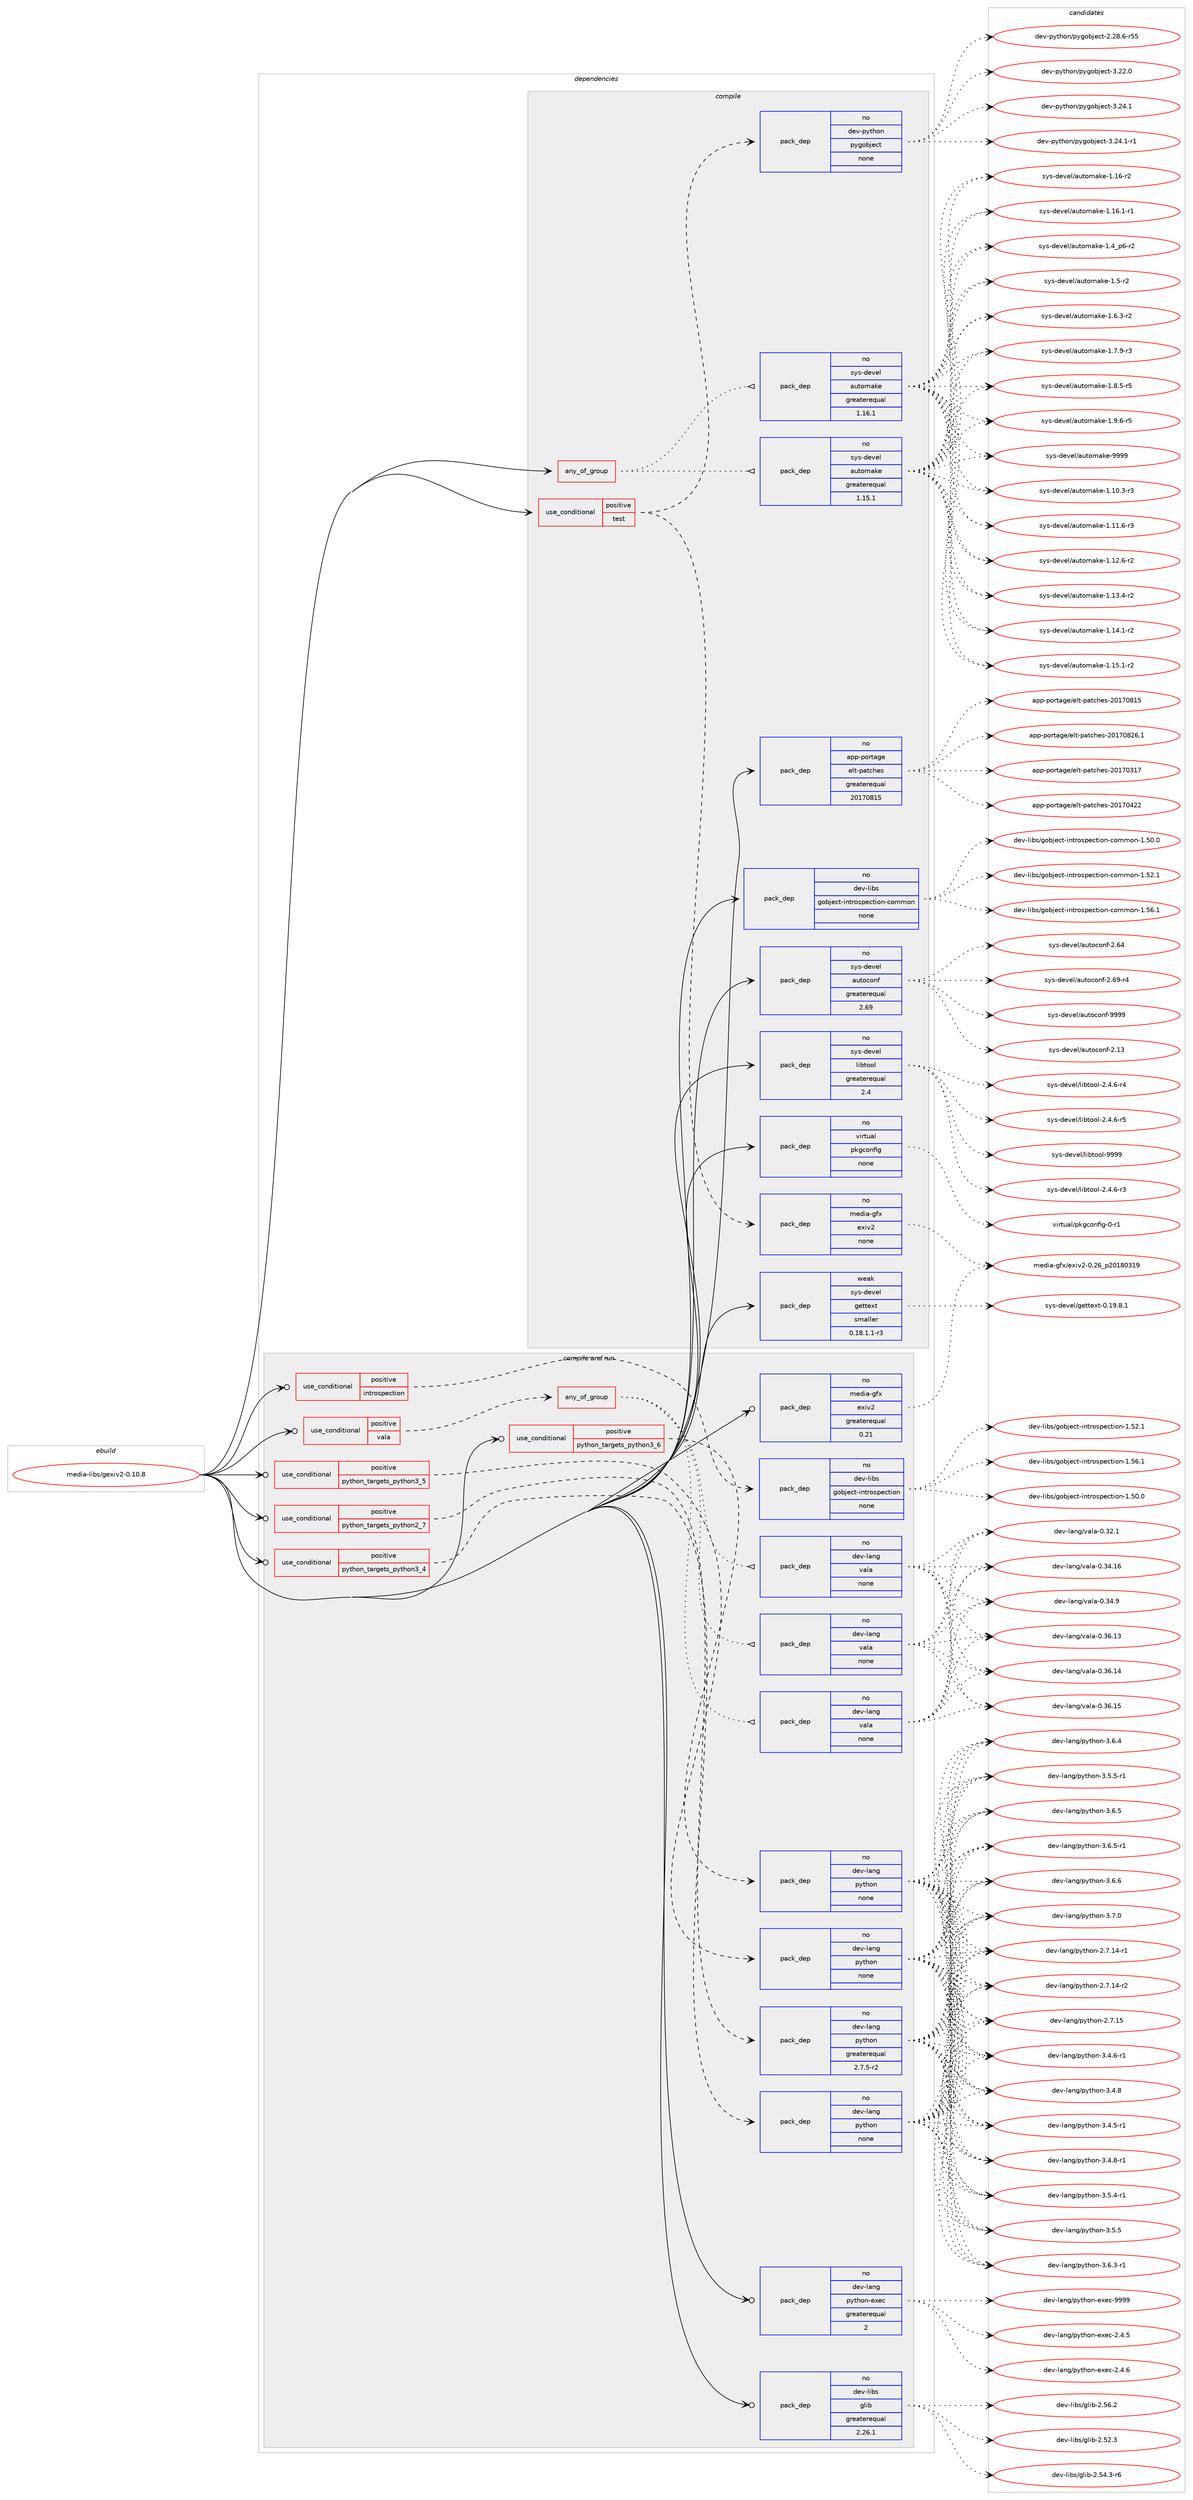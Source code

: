 digraph prolog {

# *************
# Graph options
# *************

newrank=true;
concentrate=true;
compound=true;
graph [rankdir=LR,fontname=Helvetica,fontsize=10,ranksep=1.5];#, ranksep=2.5, nodesep=0.2];
edge  [arrowhead=vee];
node  [fontname=Helvetica,fontsize=10];

# **********
# The ebuild
# **********

subgraph cluster_leftcol {
color=gray;
rank=same;
label=<<i>ebuild</i>>;
id [label="media-libs/gexiv2-0.10.8", color=red, width=4, href="../media-libs/gexiv2-0.10.8.svg"];
}

# ****************
# The dependencies
# ****************

subgraph cluster_midcol {
color=gray;
label=<<i>dependencies</i>>;
subgraph cluster_compile {
fillcolor="#eeeeee";
style=filled;
label=<<i>compile</i>>;
subgraph any110 {
dependency6728 [label=<<TABLE BORDER="0" CELLBORDER="1" CELLSPACING="0" CELLPADDING="4"><TR><TD CELLPADDING="10">any_of_group</TD></TR></TABLE>>, shape=none, color=red];subgraph pack4333 {
dependency6729 [label=<<TABLE BORDER="0" CELLBORDER="1" CELLSPACING="0" CELLPADDING="4" WIDTH="220"><TR><TD ROWSPAN="6" CELLPADDING="30">pack_dep</TD></TR><TR><TD WIDTH="110">no</TD></TR><TR><TD>sys-devel</TD></TR><TR><TD>automake</TD></TR><TR><TD>greaterequal</TD></TR><TR><TD>1.16.1</TD></TR></TABLE>>, shape=none, color=blue];
}
dependency6728:e -> dependency6729:w [weight=20,style="dotted",arrowhead="oinv"];
subgraph pack4334 {
dependency6730 [label=<<TABLE BORDER="0" CELLBORDER="1" CELLSPACING="0" CELLPADDING="4" WIDTH="220"><TR><TD ROWSPAN="6" CELLPADDING="30">pack_dep</TD></TR><TR><TD WIDTH="110">no</TD></TR><TR><TD>sys-devel</TD></TR><TR><TD>automake</TD></TR><TR><TD>greaterequal</TD></TR><TR><TD>1.15.1</TD></TR></TABLE>>, shape=none, color=blue];
}
dependency6728:e -> dependency6730:w [weight=20,style="dotted",arrowhead="oinv"];
}
id:e -> dependency6728:w [weight=20,style="solid",arrowhead="vee"];
subgraph cond2275 {
dependency6731 [label=<<TABLE BORDER="0" CELLBORDER="1" CELLSPACING="0" CELLPADDING="4"><TR><TD ROWSPAN="3" CELLPADDING="10">use_conditional</TD></TR><TR><TD>positive</TD></TR><TR><TD>test</TD></TR></TABLE>>, shape=none, color=red];
subgraph pack4335 {
dependency6732 [label=<<TABLE BORDER="0" CELLBORDER="1" CELLSPACING="0" CELLPADDING="4" WIDTH="220"><TR><TD ROWSPAN="6" CELLPADDING="30">pack_dep</TD></TR><TR><TD WIDTH="110">no</TD></TR><TR><TD>dev-python</TD></TR><TR><TD>pygobject</TD></TR><TR><TD>none</TD></TR><TR><TD></TD></TR></TABLE>>, shape=none, color=blue];
}
dependency6731:e -> dependency6732:w [weight=20,style="dashed",arrowhead="vee"];
subgraph pack4336 {
dependency6733 [label=<<TABLE BORDER="0" CELLBORDER="1" CELLSPACING="0" CELLPADDING="4" WIDTH="220"><TR><TD ROWSPAN="6" CELLPADDING="30">pack_dep</TD></TR><TR><TD WIDTH="110">no</TD></TR><TR><TD>media-gfx</TD></TR><TR><TD>exiv2</TD></TR><TR><TD>none</TD></TR><TR><TD></TD></TR></TABLE>>, shape=none, color=blue];
}
dependency6731:e -> dependency6733:w [weight=20,style="dashed",arrowhead="vee"];
}
id:e -> dependency6731:w [weight=20,style="solid",arrowhead="vee"];
subgraph pack4337 {
dependency6734 [label=<<TABLE BORDER="0" CELLBORDER="1" CELLSPACING="0" CELLPADDING="4" WIDTH="220"><TR><TD ROWSPAN="6" CELLPADDING="30">pack_dep</TD></TR><TR><TD WIDTH="110">no</TD></TR><TR><TD>app-portage</TD></TR><TR><TD>elt-patches</TD></TR><TR><TD>greaterequal</TD></TR><TR><TD>20170815</TD></TR></TABLE>>, shape=none, color=blue];
}
id:e -> dependency6734:w [weight=20,style="solid",arrowhead="vee"];
subgraph pack4338 {
dependency6735 [label=<<TABLE BORDER="0" CELLBORDER="1" CELLSPACING="0" CELLPADDING="4" WIDTH="220"><TR><TD ROWSPAN="6" CELLPADDING="30">pack_dep</TD></TR><TR><TD WIDTH="110">no</TD></TR><TR><TD>dev-libs</TD></TR><TR><TD>gobject-introspection-common</TD></TR><TR><TD>none</TD></TR><TR><TD></TD></TR></TABLE>>, shape=none, color=blue];
}
id:e -> dependency6735:w [weight=20,style="solid",arrowhead="vee"];
subgraph pack4339 {
dependency6736 [label=<<TABLE BORDER="0" CELLBORDER="1" CELLSPACING="0" CELLPADDING="4" WIDTH="220"><TR><TD ROWSPAN="6" CELLPADDING="30">pack_dep</TD></TR><TR><TD WIDTH="110">no</TD></TR><TR><TD>sys-devel</TD></TR><TR><TD>autoconf</TD></TR><TR><TD>greaterequal</TD></TR><TR><TD>2.69</TD></TR></TABLE>>, shape=none, color=blue];
}
id:e -> dependency6736:w [weight=20,style="solid",arrowhead="vee"];
subgraph pack4340 {
dependency6737 [label=<<TABLE BORDER="0" CELLBORDER="1" CELLSPACING="0" CELLPADDING="4" WIDTH="220"><TR><TD ROWSPAN="6" CELLPADDING="30">pack_dep</TD></TR><TR><TD WIDTH="110">no</TD></TR><TR><TD>sys-devel</TD></TR><TR><TD>libtool</TD></TR><TR><TD>greaterequal</TD></TR><TR><TD>2.4</TD></TR></TABLE>>, shape=none, color=blue];
}
id:e -> dependency6737:w [weight=20,style="solid",arrowhead="vee"];
subgraph pack4341 {
dependency6738 [label=<<TABLE BORDER="0" CELLBORDER="1" CELLSPACING="0" CELLPADDING="4" WIDTH="220"><TR><TD ROWSPAN="6" CELLPADDING="30">pack_dep</TD></TR><TR><TD WIDTH="110">no</TD></TR><TR><TD>virtual</TD></TR><TR><TD>pkgconfig</TD></TR><TR><TD>none</TD></TR><TR><TD></TD></TR></TABLE>>, shape=none, color=blue];
}
id:e -> dependency6738:w [weight=20,style="solid",arrowhead="vee"];
subgraph pack4342 {
dependency6739 [label=<<TABLE BORDER="0" CELLBORDER="1" CELLSPACING="0" CELLPADDING="4" WIDTH="220"><TR><TD ROWSPAN="6" CELLPADDING="30">pack_dep</TD></TR><TR><TD WIDTH="110">weak</TD></TR><TR><TD>sys-devel</TD></TR><TR><TD>gettext</TD></TR><TR><TD>smaller</TD></TR><TR><TD>0.18.1.1-r3</TD></TR></TABLE>>, shape=none, color=blue];
}
id:e -> dependency6739:w [weight=20,style="solid",arrowhead="vee"];
}
subgraph cluster_compileandrun {
fillcolor="#eeeeee";
style=filled;
label=<<i>compile and run</i>>;
subgraph cond2276 {
dependency6740 [label=<<TABLE BORDER="0" CELLBORDER="1" CELLSPACING="0" CELLPADDING="4"><TR><TD ROWSPAN="3" CELLPADDING="10">use_conditional</TD></TR><TR><TD>positive</TD></TR><TR><TD>introspection</TD></TR></TABLE>>, shape=none, color=red];
subgraph pack4343 {
dependency6741 [label=<<TABLE BORDER="0" CELLBORDER="1" CELLSPACING="0" CELLPADDING="4" WIDTH="220"><TR><TD ROWSPAN="6" CELLPADDING="30">pack_dep</TD></TR><TR><TD WIDTH="110">no</TD></TR><TR><TD>dev-libs</TD></TR><TR><TD>gobject-introspection</TD></TR><TR><TD>none</TD></TR><TR><TD></TD></TR></TABLE>>, shape=none, color=blue];
}
dependency6740:e -> dependency6741:w [weight=20,style="dashed",arrowhead="vee"];
}
id:e -> dependency6740:w [weight=20,style="solid",arrowhead="odotvee"];
subgraph cond2277 {
dependency6742 [label=<<TABLE BORDER="0" CELLBORDER="1" CELLSPACING="0" CELLPADDING="4"><TR><TD ROWSPAN="3" CELLPADDING="10">use_conditional</TD></TR><TR><TD>positive</TD></TR><TR><TD>python_targets_python2_7</TD></TR></TABLE>>, shape=none, color=red];
subgraph pack4344 {
dependency6743 [label=<<TABLE BORDER="0" CELLBORDER="1" CELLSPACING="0" CELLPADDING="4" WIDTH="220"><TR><TD ROWSPAN="6" CELLPADDING="30">pack_dep</TD></TR><TR><TD WIDTH="110">no</TD></TR><TR><TD>dev-lang</TD></TR><TR><TD>python</TD></TR><TR><TD>greaterequal</TD></TR><TR><TD>2.7.5-r2</TD></TR></TABLE>>, shape=none, color=blue];
}
dependency6742:e -> dependency6743:w [weight=20,style="dashed",arrowhead="vee"];
}
id:e -> dependency6742:w [weight=20,style="solid",arrowhead="odotvee"];
subgraph cond2278 {
dependency6744 [label=<<TABLE BORDER="0" CELLBORDER="1" CELLSPACING="0" CELLPADDING="4"><TR><TD ROWSPAN="3" CELLPADDING="10">use_conditional</TD></TR><TR><TD>positive</TD></TR><TR><TD>python_targets_python3_4</TD></TR></TABLE>>, shape=none, color=red];
subgraph pack4345 {
dependency6745 [label=<<TABLE BORDER="0" CELLBORDER="1" CELLSPACING="0" CELLPADDING="4" WIDTH="220"><TR><TD ROWSPAN="6" CELLPADDING="30">pack_dep</TD></TR><TR><TD WIDTH="110">no</TD></TR><TR><TD>dev-lang</TD></TR><TR><TD>python</TD></TR><TR><TD>none</TD></TR><TR><TD></TD></TR></TABLE>>, shape=none, color=blue];
}
dependency6744:e -> dependency6745:w [weight=20,style="dashed",arrowhead="vee"];
}
id:e -> dependency6744:w [weight=20,style="solid",arrowhead="odotvee"];
subgraph cond2279 {
dependency6746 [label=<<TABLE BORDER="0" CELLBORDER="1" CELLSPACING="0" CELLPADDING="4"><TR><TD ROWSPAN="3" CELLPADDING="10">use_conditional</TD></TR><TR><TD>positive</TD></TR><TR><TD>python_targets_python3_5</TD></TR></TABLE>>, shape=none, color=red];
subgraph pack4346 {
dependency6747 [label=<<TABLE BORDER="0" CELLBORDER="1" CELLSPACING="0" CELLPADDING="4" WIDTH="220"><TR><TD ROWSPAN="6" CELLPADDING="30">pack_dep</TD></TR><TR><TD WIDTH="110">no</TD></TR><TR><TD>dev-lang</TD></TR><TR><TD>python</TD></TR><TR><TD>none</TD></TR><TR><TD></TD></TR></TABLE>>, shape=none, color=blue];
}
dependency6746:e -> dependency6747:w [weight=20,style="dashed",arrowhead="vee"];
}
id:e -> dependency6746:w [weight=20,style="solid",arrowhead="odotvee"];
subgraph cond2280 {
dependency6748 [label=<<TABLE BORDER="0" CELLBORDER="1" CELLSPACING="0" CELLPADDING="4"><TR><TD ROWSPAN="3" CELLPADDING="10">use_conditional</TD></TR><TR><TD>positive</TD></TR><TR><TD>python_targets_python3_6</TD></TR></TABLE>>, shape=none, color=red];
subgraph pack4347 {
dependency6749 [label=<<TABLE BORDER="0" CELLBORDER="1" CELLSPACING="0" CELLPADDING="4" WIDTH="220"><TR><TD ROWSPAN="6" CELLPADDING="30">pack_dep</TD></TR><TR><TD WIDTH="110">no</TD></TR><TR><TD>dev-lang</TD></TR><TR><TD>python</TD></TR><TR><TD>none</TD></TR><TR><TD></TD></TR></TABLE>>, shape=none, color=blue];
}
dependency6748:e -> dependency6749:w [weight=20,style="dashed",arrowhead="vee"];
}
id:e -> dependency6748:w [weight=20,style="solid",arrowhead="odotvee"];
subgraph cond2281 {
dependency6750 [label=<<TABLE BORDER="0" CELLBORDER="1" CELLSPACING="0" CELLPADDING="4"><TR><TD ROWSPAN="3" CELLPADDING="10">use_conditional</TD></TR><TR><TD>positive</TD></TR><TR><TD>vala</TD></TR></TABLE>>, shape=none, color=red];
subgraph any111 {
dependency6751 [label=<<TABLE BORDER="0" CELLBORDER="1" CELLSPACING="0" CELLPADDING="4"><TR><TD CELLPADDING="10">any_of_group</TD></TR></TABLE>>, shape=none, color=red];subgraph pack4348 {
dependency6752 [label=<<TABLE BORDER="0" CELLBORDER="1" CELLSPACING="0" CELLPADDING="4" WIDTH="220"><TR><TD ROWSPAN="6" CELLPADDING="30">pack_dep</TD></TR><TR><TD WIDTH="110">no</TD></TR><TR><TD>dev-lang</TD></TR><TR><TD>vala</TD></TR><TR><TD>none</TD></TR><TR><TD></TD></TR></TABLE>>, shape=none, color=blue];
}
dependency6751:e -> dependency6752:w [weight=20,style="dotted",arrowhead="oinv"];
subgraph pack4349 {
dependency6753 [label=<<TABLE BORDER="0" CELLBORDER="1" CELLSPACING="0" CELLPADDING="4" WIDTH="220"><TR><TD ROWSPAN="6" CELLPADDING="30">pack_dep</TD></TR><TR><TD WIDTH="110">no</TD></TR><TR><TD>dev-lang</TD></TR><TR><TD>vala</TD></TR><TR><TD>none</TD></TR><TR><TD></TD></TR></TABLE>>, shape=none, color=blue];
}
dependency6751:e -> dependency6753:w [weight=20,style="dotted",arrowhead="oinv"];
subgraph pack4350 {
dependency6754 [label=<<TABLE BORDER="0" CELLBORDER="1" CELLSPACING="0" CELLPADDING="4" WIDTH="220"><TR><TD ROWSPAN="6" CELLPADDING="30">pack_dep</TD></TR><TR><TD WIDTH="110">no</TD></TR><TR><TD>dev-lang</TD></TR><TR><TD>vala</TD></TR><TR><TD>none</TD></TR><TR><TD></TD></TR></TABLE>>, shape=none, color=blue];
}
dependency6751:e -> dependency6754:w [weight=20,style="dotted",arrowhead="oinv"];
}
dependency6750:e -> dependency6751:w [weight=20,style="dashed",arrowhead="vee"];
}
id:e -> dependency6750:w [weight=20,style="solid",arrowhead="odotvee"];
subgraph pack4351 {
dependency6755 [label=<<TABLE BORDER="0" CELLBORDER="1" CELLSPACING="0" CELLPADDING="4" WIDTH="220"><TR><TD ROWSPAN="6" CELLPADDING="30">pack_dep</TD></TR><TR><TD WIDTH="110">no</TD></TR><TR><TD>dev-lang</TD></TR><TR><TD>python-exec</TD></TR><TR><TD>greaterequal</TD></TR><TR><TD>2</TD></TR></TABLE>>, shape=none, color=blue];
}
id:e -> dependency6755:w [weight=20,style="solid",arrowhead="odotvee"];
subgraph pack4352 {
dependency6756 [label=<<TABLE BORDER="0" CELLBORDER="1" CELLSPACING="0" CELLPADDING="4" WIDTH="220"><TR><TD ROWSPAN="6" CELLPADDING="30">pack_dep</TD></TR><TR><TD WIDTH="110">no</TD></TR><TR><TD>dev-libs</TD></TR><TR><TD>glib</TD></TR><TR><TD>greaterequal</TD></TR><TR><TD>2.26.1</TD></TR></TABLE>>, shape=none, color=blue];
}
id:e -> dependency6756:w [weight=20,style="solid",arrowhead="odotvee"];
subgraph pack4353 {
dependency6757 [label=<<TABLE BORDER="0" CELLBORDER="1" CELLSPACING="0" CELLPADDING="4" WIDTH="220"><TR><TD ROWSPAN="6" CELLPADDING="30">pack_dep</TD></TR><TR><TD WIDTH="110">no</TD></TR><TR><TD>media-gfx</TD></TR><TR><TD>exiv2</TD></TR><TR><TD>greaterequal</TD></TR><TR><TD>0.21</TD></TR></TABLE>>, shape=none, color=blue];
}
id:e -> dependency6757:w [weight=20,style="solid",arrowhead="odotvee"];
}
subgraph cluster_run {
fillcolor="#eeeeee";
style=filled;
label=<<i>run</i>>;
}
}

# **************
# The candidates
# **************

subgraph cluster_choices {
rank=same;
color=gray;
label=<<i>candidates</i>>;

subgraph choice4333 {
color=black;
nodesep=1;
choice11512111545100101118101108479711711611110997107101454946494846514511451 [label="sys-devel/automake-1.10.3-r3", color=red, width=4,href="../sys-devel/automake-1.10.3-r3.svg"];
choice11512111545100101118101108479711711611110997107101454946494946544511451 [label="sys-devel/automake-1.11.6-r3", color=red, width=4,href="../sys-devel/automake-1.11.6-r3.svg"];
choice11512111545100101118101108479711711611110997107101454946495046544511450 [label="sys-devel/automake-1.12.6-r2", color=red, width=4,href="../sys-devel/automake-1.12.6-r2.svg"];
choice11512111545100101118101108479711711611110997107101454946495146524511450 [label="sys-devel/automake-1.13.4-r2", color=red, width=4,href="../sys-devel/automake-1.13.4-r2.svg"];
choice11512111545100101118101108479711711611110997107101454946495246494511450 [label="sys-devel/automake-1.14.1-r2", color=red, width=4,href="../sys-devel/automake-1.14.1-r2.svg"];
choice11512111545100101118101108479711711611110997107101454946495346494511450 [label="sys-devel/automake-1.15.1-r2", color=red, width=4,href="../sys-devel/automake-1.15.1-r2.svg"];
choice1151211154510010111810110847971171161111099710710145494649544511450 [label="sys-devel/automake-1.16-r2", color=red, width=4,href="../sys-devel/automake-1.16-r2.svg"];
choice11512111545100101118101108479711711611110997107101454946495446494511449 [label="sys-devel/automake-1.16.1-r1", color=red, width=4,href="../sys-devel/automake-1.16.1-r1.svg"];
choice115121115451001011181011084797117116111109971071014549465295112544511450 [label="sys-devel/automake-1.4_p6-r2", color=red, width=4,href="../sys-devel/automake-1.4_p6-r2.svg"];
choice11512111545100101118101108479711711611110997107101454946534511450 [label="sys-devel/automake-1.5-r2", color=red, width=4,href="../sys-devel/automake-1.5-r2.svg"];
choice115121115451001011181011084797117116111109971071014549465446514511450 [label="sys-devel/automake-1.6.3-r2", color=red, width=4,href="../sys-devel/automake-1.6.3-r2.svg"];
choice115121115451001011181011084797117116111109971071014549465546574511451 [label="sys-devel/automake-1.7.9-r3", color=red, width=4,href="../sys-devel/automake-1.7.9-r3.svg"];
choice115121115451001011181011084797117116111109971071014549465646534511453 [label="sys-devel/automake-1.8.5-r5", color=red, width=4,href="../sys-devel/automake-1.8.5-r5.svg"];
choice115121115451001011181011084797117116111109971071014549465746544511453 [label="sys-devel/automake-1.9.6-r5", color=red, width=4,href="../sys-devel/automake-1.9.6-r5.svg"];
choice115121115451001011181011084797117116111109971071014557575757 [label="sys-devel/automake-9999", color=red, width=4,href="../sys-devel/automake-9999.svg"];
dependency6729:e -> choice11512111545100101118101108479711711611110997107101454946494846514511451:w [style=dotted,weight="100"];
dependency6729:e -> choice11512111545100101118101108479711711611110997107101454946494946544511451:w [style=dotted,weight="100"];
dependency6729:e -> choice11512111545100101118101108479711711611110997107101454946495046544511450:w [style=dotted,weight="100"];
dependency6729:e -> choice11512111545100101118101108479711711611110997107101454946495146524511450:w [style=dotted,weight="100"];
dependency6729:e -> choice11512111545100101118101108479711711611110997107101454946495246494511450:w [style=dotted,weight="100"];
dependency6729:e -> choice11512111545100101118101108479711711611110997107101454946495346494511450:w [style=dotted,weight="100"];
dependency6729:e -> choice1151211154510010111810110847971171161111099710710145494649544511450:w [style=dotted,weight="100"];
dependency6729:e -> choice11512111545100101118101108479711711611110997107101454946495446494511449:w [style=dotted,weight="100"];
dependency6729:e -> choice115121115451001011181011084797117116111109971071014549465295112544511450:w [style=dotted,weight="100"];
dependency6729:e -> choice11512111545100101118101108479711711611110997107101454946534511450:w [style=dotted,weight="100"];
dependency6729:e -> choice115121115451001011181011084797117116111109971071014549465446514511450:w [style=dotted,weight="100"];
dependency6729:e -> choice115121115451001011181011084797117116111109971071014549465546574511451:w [style=dotted,weight="100"];
dependency6729:e -> choice115121115451001011181011084797117116111109971071014549465646534511453:w [style=dotted,weight="100"];
dependency6729:e -> choice115121115451001011181011084797117116111109971071014549465746544511453:w [style=dotted,weight="100"];
dependency6729:e -> choice115121115451001011181011084797117116111109971071014557575757:w [style=dotted,weight="100"];
}
subgraph choice4334 {
color=black;
nodesep=1;
choice11512111545100101118101108479711711611110997107101454946494846514511451 [label="sys-devel/automake-1.10.3-r3", color=red, width=4,href="../sys-devel/automake-1.10.3-r3.svg"];
choice11512111545100101118101108479711711611110997107101454946494946544511451 [label="sys-devel/automake-1.11.6-r3", color=red, width=4,href="../sys-devel/automake-1.11.6-r3.svg"];
choice11512111545100101118101108479711711611110997107101454946495046544511450 [label="sys-devel/automake-1.12.6-r2", color=red, width=4,href="../sys-devel/automake-1.12.6-r2.svg"];
choice11512111545100101118101108479711711611110997107101454946495146524511450 [label="sys-devel/automake-1.13.4-r2", color=red, width=4,href="../sys-devel/automake-1.13.4-r2.svg"];
choice11512111545100101118101108479711711611110997107101454946495246494511450 [label="sys-devel/automake-1.14.1-r2", color=red, width=4,href="../sys-devel/automake-1.14.1-r2.svg"];
choice11512111545100101118101108479711711611110997107101454946495346494511450 [label="sys-devel/automake-1.15.1-r2", color=red, width=4,href="../sys-devel/automake-1.15.1-r2.svg"];
choice1151211154510010111810110847971171161111099710710145494649544511450 [label="sys-devel/automake-1.16-r2", color=red, width=4,href="../sys-devel/automake-1.16-r2.svg"];
choice11512111545100101118101108479711711611110997107101454946495446494511449 [label="sys-devel/automake-1.16.1-r1", color=red, width=4,href="../sys-devel/automake-1.16.1-r1.svg"];
choice115121115451001011181011084797117116111109971071014549465295112544511450 [label="sys-devel/automake-1.4_p6-r2", color=red, width=4,href="../sys-devel/automake-1.4_p6-r2.svg"];
choice11512111545100101118101108479711711611110997107101454946534511450 [label="sys-devel/automake-1.5-r2", color=red, width=4,href="../sys-devel/automake-1.5-r2.svg"];
choice115121115451001011181011084797117116111109971071014549465446514511450 [label="sys-devel/automake-1.6.3-r2", color=red, width=4,href="../sys-devel/automake-1.6.3-r2.svg"];
choice115121115451001011181011084797117116111109971071014549465546574511451 [label="sys-devel/automake-1.7.9-r3", color=red, width=4,href="../sys-devel/automake-1.7.9-r3.svg"];
choice115121115451001011181011084797117116111109971071014549465646534511453 [label="sys-devel/automake-1.8.5-r5", color=red, width=4,href="../sys-devel/automake-1.8.5-r5.svg"];
choice115121115451001011181011084797117116111109971071014549465746544511453 [label="sys-devel/automake-1.9.6-r5", color=red, width=4,href="../sys-devel/automake-1.9.6-r5.svg"];
choice115121115451001011181011084797117116111109971071014557575757 [label="sys-devel/automake-9999", color=red, width=4,href="../sys-devel/automake-9999.svg"];
dependency6730:e -> choice11512111545100101118101108479711711611110997107101454946494846514511451:w [style=dotted,weight="100"];
dependency6730:e -> choice11512111545100101118101108479711711611110997107101454946494946544511451:w [style=dotted,weight="100"];
dependency6730:e -> choice11512111545100101118101108479711711611110997107101454946495046544511450:w [style=dotted,weight="100"];
dependency6730:e -> choice11512111545100101118101108479711711611110997107101454946495146524511450:w [style=dotted,weight="100"];
dependency6730:e -> choice11512111545100101118101108479711711611110997107101454946495246494511450:w [style=dotted,weight="100"];
dependency6730:e -> choice11512111545100101118101108479711711611110997107101454946495346494511450:w [style=dotted,weight="100"];
dependency6730:e -> choice1151211154510010111810110847971171161111099710710145494649544511450:w [style=dotted,weight="100"];
dependency6730:e -> choice11512111545100101118101108479711711611110997107101454946495446494511449:w [style=dotted,weight="100"];
dependency6730:e -> choice115121115451001011181011084797117116111109971071014549465295112544511450:w [style=dotted,weight="100"];
dependency6730:e -> choice11512111545100101118101108479711711611110997107101454946534511450:w [style=dotted,weight="100"];
dependency6730:e -> choice115121115451001011181011084797117116111109971071014549465446514511450:w [style=dotted,weight="100"];
dependency6730:e -> choice115121115451001011181011084797117116111109971071014549465546574511451:w [style=dotted,weight="100"];
dependency6730:e -> choice115121115451001011181011084797117116111109971071014549465646534511453:w [style=dotted,weight="100"];
dependency6730:e -> choice115121115451001011181011084797117116111109971071014549465746544511453:w [style=dotted,weight="100"];
dependency6730:e -> choice115121115451001011181011084797117116111109971071014557575757:w [style=dotted,weight="100"];
}
subgraph choice4335 {
color=black;
nodesep=1;
choice1001011184511212111610411111047112121103111981061019911645504650564654451145353 [label="dev-python/pygobject-2.28.6-r55", color=red, width=4,href="../dev-python/pygobject-2.28.6-r55.svg"];
choice1001011184511212111610411111047112121103111981061019911645514650504648 [label="dev-python/pygobject-3.22.0", color=red, width=4,href="../dev-python/pygobject-3.22.0.svg"];
choice1001011184511212111610411111047112121103111981061019911645514650524649 [label="dev-python/pygobject-3.24.1", color=red, width=4,href="../dev-python/pygobject-3.24.1.svg"];
choice10010111845112121116104111110471121211031119810610199116455146505246494511449 [label="dev-python/pygobject-3.24.1-r1", color=red, width=4,href="../dev-python/pygobject-3.24.1-r1.svg"];
dependency6732:e -> choice1001011184511212111610411111047112121103111981061019911645504650564654451145353:w [style=dotted,weight="100"];
dependency6732:e -> choice1001011184511212111610411111047112121103111981061019911645514650504648:w [style=dotted,weight="100"];
dependency6732:e -> choice1001011184511212111610411111047112121103111981061019911645514650524649:w [style=dotted,weight="100"];
dependency6732:e -> choice10010111845112121116104111110471121211031119810610199116455146505246494511449:w [style=dotted,weight="100"];
}
subgraph choice4336 {
color=black;
nodesep=1;
choice109101100105974510310212047101120105118504548465054951125048495648514957 [label="media-gfx/exiv2-0.26_p20180319", color=red, width=4,href="../media-gfx/exiv2-0.26_p20180319.svg"];
dependency6733:e -> choice109101100105974510310212047101120105118504548465054951125048495648514957:w [style=dotted,weight="100"];
}
subgraph choice4337 {
color=black;
nodesep=1;
choice97112112451121111141169710310147101108116451129711699104101115455048495548514955 [label="app-portage/elt-patches-20170317", color=red, width=4,href="../app-portage/elt-patches-20170317.svg"];
choice97112112451121111141169710310147101108116451129711699104101115455048495548525050 [label="app-portage/elt-patches-20170422", color=red, width=4,href="../app-portage/elt-patches-20170422.svg"];
choice97112112451121111141169710310147101108116451129711699104101115455048495548564953 [label="app-portage/elt-patches-20170815", color=red, width=4,href="../app-portage/elt-patches-20170815.svg"];
choice971121124511211111411697103101471011081164511297116991041011154550484955485650544649 [label="app-portage/elt-patches-20170826.1", color=red, width=4,href="../app-portage/elt-patches-20170826.1.svg"];
dependency6734:e -> choice97112112451121111141169710310147101108116451129711699104101115455048495548514955:w [style=dotted,weight="100"];
dependency6734:e -> choice97112112451121111141169710310147101108116451129711699104101115455048495548525050:w [style=dotted,weight="100"];
dependency6734:e -> choice97112112451121111141169710310147101108116451129711699104101115455048495548564953:w [style=dotted,weight="100"];
dependency6734:e -> choice971121124511211111411697103101471011081164511297116991041011154550484955485650544649:w [style=dotted,weight="100"];
}
subgraph choice4338 {
color=black;
nodesep=1;
choice10010111845108105981154710311198106101991164510511011611411111511210199116105111110459911110910911111045494653484648 [label="dev-libs/gobject-introspection-common-1.50.0", color=red, width=4,href="../dev-libs/gobject-introspection-common-1.50.0.svg"];
choice10010111845108105981154710311198106101991164510511011611411111511210199116105111110459911110910911111045494653504649 [label="dev-libs/gobject-introspection-common-1.52.1", color=red, width=4,href="../dev-libs/gobject-introspection-common-1.52.1.svg"];
choice10010111845108105981154710311198106101991164510511011611411111511210199116105111110459911110910911111045494653544649 [label="dev-libs/gobject-introspection-common-1.56.1", color=red, width=4,href="../dev-libs/gobject-introspection-common-1.56.1.svg"];
dependency6735:e -> choice10010111845108105981154710311198106101991164510511011611411111511210199116105111110459911110910911111045494653484648:w [style=dotted,weight="100"];
dependency6735:e -> choice10010111845108105981154710311198106101991164510511011611411111511210199116105111110459911110910911111045494653504649:w [style=dotted,weight="100"];
dependency6735:e -> choice10010111845108105981154710311198106101991164510511011611411111511210199116105111110459911110910911111045494653544649:w [style=dotted,weight="100"];
}
subgraph choice4339 {
color=black;
nodesep=1;
choice115121115451001011181011084797117116111991111101024550464951 [label="sys-devel/autoconf-2.13", color=red, width=4,href="../sys-devel/autoconf-2.13.svg"];
choice115121115451001011181011084797117116111991111101024550465452 [label="sys-devel/autoconf-2.64", color=red, width=4,href="../sys-devel/autoconf-2.64.svg"];
choice1151211154510010111810110847971171161119911111010245504654574511452 [label="sys-devel/autoconf-2.69-r4", color=red, width=4,href="../sys-devel/autoconf-2.69-r4.svg"];
choice115121115451001011181011084797117116111991111101024557575757 [label="sys-devel/autoconf-9999", color=red, width=4,href="../sys-devel/autoconf-9999.svg"];
dependency6736:e -> choice115121115451001011181011084797117116111991111101024550464951:w [style=dotted,weight="100"];
dependency6736:e -> choice115121115451001011181011084797117116111991111101024550465452:w [style=dotted,weight="100"];
dependency6736:e -> choice1151211154510010111810110847971171161119911111010245504654574511452:w [style=dotted,weight="100"];
dependency6736:e -> choice115121115451001011181011084797117116111991111101024557575757:w [style=dotted,weight="100"];
}
subgraph choice4340 {
color=black;
nodesep=1;
choice1151211154510010111810110847108105981161111111084550465246544511451 [label="sys-devel/libtool-2.4.6-r3", color=red, width=4,href="../sys-devel/libtool-2.4.6-r3.svg"];
choice1151211154510010111810110847108105981161111111084550465246544511452 [label="sys-devel/libtool-2.4.6-r4", color=red, width=4,href="../sys-devel/libtool-2.4.6-r4.svg"];
choice1151211154510010111810110847108105981161111111084550465246544511453 [label="sys-devel/libtool-2.4.6-r5", color=red, width=4,href="../sys-devel/libtool-2.4.6-r5.svg"];
choice1151211154510010111810110847108105981161111111084557575757 [label="sys-devel/libtool-9999", color=red, width=4,href="../sys-devel/libtool-9999.svg"];
dependency6737:e -> choice1151211154510010111810110847108105981161111111084550465246544511451:w [style=dotted,weight="100"];
dependency6737:e -> choice1151211154510010111810110847108105981161111111084550465246544511452:w [style=dotted,weight="100"];
dependency6737:e -> choice1151211154510010111810110847108105981161111111084550465246544511453:w [style=dotted,weight="100"];
dependency6737:e -> choice1151211154510010111810110847108105981161111111084557575757:w [style=dotted,weight="100"];
}
subgraph choice4341 {
color=black;
nodesep=1;
choice11810511411611797108471121071039911111010210510345484511449 [label="virtual/pkgconfig-0-r1", color=red, width=4,href="../virtual/pkgconfig-0-r1.svg"];
dependency6738:e -> choice11810511411611797108471121071039911111010210510345484511449:w [style=dotted,weight="100"];
}
subgraph choice4342 {
color=black;
nodesep=1;
choice1151211154510010111810110847103101116116101120116454846495746564649 [label="sys-devel/gettext-0.19.8.1", color=red, width=4,href="../sys-devel/gettext-0.19.8.1.svg"];
dependency6739:e -> choice1151211154510010111810110847103101116116101120116454846495746564649:w [style=dotted,weight="100"];
}
subgraph choice4343 {
color=black;
nodesep=1;
choice1001011184510810598115471031119810610199116451051101161141111151121019911610511111045494653484648 [label="dev-libs/gobject-introspection-1.50.0", color=red, width=4,href="../dev-libs/gobject-introspection-1.50.0.svg"];
choice1001011184510810598115471031119810610199116451051101161141111151121019911610511111045494653504649 [label="dev-libs/gobject-introspection-1.52.1", color=red, width=4,href="../dev-libs/gobject-introspection-1.52.1.svg"];
choice1001011184510810598115471031119810610199116451051101161141111151121019911610511111045494653544649 [label="dev-libs/gobject-introspection-1.56.1", color=red, width=4,href="../dev-libs/gobject-introspection-1.56.1.svg"];
dependency6741:e -> choice1001011184510810598115471031119810610199116451051101161141111151121019911610511111045494653484648:w [style=dotted,weight="100"];
dependency6741:e -> choice1001011184510810598115471031119810610199116451051101161141111151121019911610511111045494653504649:w [style=dotted,weight="100"];
dependency6741:e -> choice1001011184510810598115471031119810610199116451051101161141111151121019911610511111045494653544649:w [style=dotted,weight="100"];
}
subgraph choice4344 {
color=black;
nodesep=1;
choice100101118451089711010347112121116104111110455046554649524511449 [label="dev-lang/python-2.7.14-r1", color=red, width=4,href="../dev-lang/python-2.7.14-r1.svg"];
choice100101118451089711010347112121116104111110455046554649524511450 [label="dev-lang/python-2.7.14-r2", color=red, width=4,href="../dev-lang/python-2.7.14-r2.svg"];
choice10010111845108971101034711212111610411111045504655464953 [label="dev-lang/python-2.7.15", color=red, width=4,href="../dev-lang/python-2.7.15.svg"];
choice1001011184510897110103471121211161041111104551465246534511449 [label="dev-lang/python-3.4.5-r1", color=red, width=4,href="../dev-lang/python-3.4.5-r1.svg"];
choice1001011184510897110103471121211161041111104551465246544511449 [label="dev-lang/python-3.4.6-r1", color=red, width=4,href="../dev-lang/python-3.4.6-r1.svg"];
choice100101118451089711010347112121116104111110455146524656 [label="dev-lang/python-3.4.8", color=red, width=4,href="../dev-lang/python-3.4.8.svg"];
choice1001011184510897110103471121211161041111104551465246564511449 [label="dev-lang/python-3.4.8-r1", color=red, width=4,href="../dev-lang/python-3.4.8-r1.svg"];
choice1001011184510897110103471121211161041111104551465346524511449 [label="dev-lang/python-3.5.4-r1", color=red, width=4,href="../dev-lang/python-3.5.4-r1.svg"];
choice100101118451089711010347112121116104111110455146534653 [label="dev-lang/python-3.5.5", color=red, width=4,href="../dev-lang/python-3.5.5.svg"];
choice1001011184510897110103471121211161041111104551465346534511449 [label="dev-lang/python-3.5.5-r1", color=red, width=4,href="../dev-lang/python-3.5.5-r1.svg"];
choice1001011184510897110103471121211161041111104551465446514511449 [label="dev-lang/python-3.6.3-r1", color=red, width=4,href="../dev-lang/python-3.6.3-r1.svg"];
choice100101118451089711010347112121116104111110455146544652 [label="dev-lang/python-3.6.4", color=red, width=4,href="../dev-lang/python-3.6.4.svg"];
choice100101118451089711010347112121116104111110455146544653 [label="dev-lang/python-3.6.5", color=red, width=4,href="../dev-lang/python-3.6.5.svg"];
choice1001011184510897110103471121211161041111104551465446534511449 [label="dev-lang/python-3.6.5-r1", color=red, width=4,href="../dev-lang/python-3.6.5-r1.svg"];
choice100101118451089711010347112121116104111110455146544654 [label="dev-lang/python-3.6.6", color=red, width=4,href="../dev-lang/python-3.6.6.svg"];
choice100101118451089711010347112121116104111110455146554648 [label="dev-lang/python-3.7.0", color=red, width=4,href="../dev-lang/python-3.7.0.svg"];
dependency6743:e -> choice100101118451089711010347112121116104111110455046554649524511449:w [style=dotted,weight="100"];
dependency6743:e -> choice100101118451089711010347112121116104111110455046554649524511450:w [style=dotted,weight="100"];
dependency6743:e -> choice10010111845108971101034711212111610411111045504655464953:w [style=dotted,weight="100"];
dependency6743:e -> choice1001011184510897110103471121211161041111104551465246534511449:w [style=dotted,weight="100"];
dependency6743:e -> choice1001011184510897110103471121211161041111104551465246544511449:w [style=dotted,weight="100"];
dependency6743:e -> choice100101118451089711010347112121116104111110455146524656:w [style=dotted,weight="100"];
dependency6743:e -> choice1001011184510897110103471121211161041111104551465246564511449:w [style=dotted,weight="100"];
dependency6743:e -> choice1001011184510897110103471121211161041111104551465346524511449:w [style=dotted,weight="100"];
dependency6743:e -> choice100101118451089711010347112121116104111110455146534653:w [style=dotted,weight="100"];
dependency6743:e -> choice1001011184510897110103471121211161041111104551465346534511449:w [style=dotted,weight="100"];
dependency6743:e -> choice1001011184510897110103471121211161041111104551465446514511449:w [style=dotted,weight="100"];
dependency6743:e -> choice100101118451089711010347112121116104111110455146544652:w [style=dotted,weight="100"];
dependency6743:e -> choice100101118451089711010347112121116104111110455146544653:w [style=dotted,weight="100"];
dependency6743:e -> choice1001011184510897110103471121211161041111104551465446534511449:w [style=dotted,weight="100"];
dependency6743:e -> choice100101118451089711010347112121116104111110455146544654:w [style=dotted,weight="100"];
dependency6743:e -> choice100101118451089711010347112121116104111110455146554648:w [style=dotted,weight="100"];
}
subgraph choice4345 {
color=black;
nodesep=1;
choice100101118451089711010347112121116104111110455046554649524511449 [label="dev-lang/python-2.7.14-r1", color=red, width=4,href="../dev-lang/python-2.7.14-r1.svg"];
choice100101118451089711010347112121116104111110455046554649524511450 [label="dev-lang/python-2.7.14-r2", color=red, width=4,href="../dev-lang/python-2.7.14-r2.svg"];
choice10010111845108971101034711212111610411111045504655464953 [label="dev-lang/python-2.7.15", color=red, width=4,href="../dev-lang/python-2.7.15.svg"];
choice1001011184510897110103471121211161041111104551465246534511449 [label="dev-lang/python-3.4.5-r1", color=red, width=4,href="../dev-lang/python-3.4.5-r1.svg"];
choice1001011184510897110103471121211161041111104551465246544511449 [label="dev-lang/python-3.4.6-r1", color=red, width=4,href="../dev-lang/python-3.4.6-r1.svg"];
choice100101118451089711010347112121116104111110455146524656 [label="dev-lang/python-3.4.8", color=red, width=4,href="../dev-lang/python-3.4.8.svg"];
choice1001011184510897110103471121211161041111104551465246564511449 [label="dev-lang/python-3.4.8-r1", color=red, width=4,href="../dev-lang/python-3.4.8-r1.svg"];
choice1001011184510897110103471121211161041111104551465346524511449 [label="dev-lang/python-3.5.4-r1", color=red, width=4,href="../dev-lang/python-3.5.4-r1.svg"];
choice100101118451089711010347112121116104111110455146534653 [label="dev-lang/python-3.5.5", color=red, width=4,href="../dev-lang/python-3.5.5.svg"];
choice1001011184510897110103471121211161041111104551465346534511449 [label="dev-lang/python-3.5.5-r1", color=red, width=4,href="../dev-lang/python-3.5.5-r1.svg"];
choice1001011184510897110103471121211161041111104551465446514511449 [label="dev-lang/python-3.6.3-r1", color=red, width=4,href="../dev-lang/python-3.6.3-r1.svg"];
choice100101118451089711010347112121116104111110455146544652 [label="dev-lang/python-3.6.4", color=red, width=4,href="../dev-lang/python-3.6.4.svg"];
choice100101118451089711010347112121116104111110455146544653 [label="dev-lang/python-3.6.5", color=red, width=4,href="../dev-lang/python-3.6.5.svg"];
choice1001011184510897110103471121211161041111104551465446534511449 [label="dev-lang/python-3.6.5-r1", color=red, width=4,href="../dev-lang/python-3.6.5-r1.svg"];
choice100101118451089711010347112121116104111110455146544654 [label="dev-lang/python-3.6.6", color=red, width=4,href="../dev-lang/python-3.6.6.svg"];
choice100101118451089711010347112121116104111110455146554648 [label="dev-lang/python-3.7.0", color=red, width=4,href="../dev-lang/python-3.7.0.svg"];
dependency6745:e -> choice100101118451089711010347112121116104111110455046554649524511449:w [style=dotted,weight="100"];
dependency6745:e -> choice100101118451089711010347112121116104111110455046554649524511450:w [style=dotted,weight="100"];
dependency6745:e -> choice10010111845108971101034711212111610411111045504655464953:w [style=dotted,weight="100"];
dependency6745:e -> choice1001011184510897110103471121211161041111104551465246534511449:w [style=dotted,weight="100"];
dependency6745:e -> choice1001011184510897110103471121211161041111104551465246544511449:w [style=dotted,weight="100"];
dependency6745:e -> choice100101118451089711010347112121116104111110455146524656:w [style=dotted,weight="100"];
dependency6745:e -> choice1001011184510897110103471121211161041111104551465246564511449:w [style=dotted,weight="100"];
dependency6745:e -> choice1001011184510897110103471121211161041111104551465346524511449:w [style=dotted,weight="100"];
dependency6745:e -> choice100101118451089711010347112121116104111110455146534653:w [style=dotted,weight="100"];
dependency6745:e -> choice1001011184510897110103471121211161041111104551465346534511449:w [style=dotted,weight="100"];
dependency6745:e -> choice1001011184510897110103471121211161041111104551465446514511449:w [style=dotted,weight="100"];
dependency6745:e -> choice100101118451089711010347112121116104111110455146544652:w [style=dotted,weight="100"];
dependency6745:e -> choice100101118451089711010347112121116104111110455146544653:w [style=dotted,weight="100"];
dependency6745:e -> choice1001011184510897110103471121211161041111104551465446534511449:w [style=dotted,weight="100"];
dependency6745:e -> choice100101118451089711010347112121116104111110455146544654:w [style=dotted,weight="100"];
dependency6745:e -> choice100101118451089711010347112121116104111110455146554648:w [style=dotted,weight="100"];
}
subgraph choice4346 {
color=black;
nodesep=1;
choice100101118451089711010347112121116104111110455046554649524511449 [label="dev-lang/python-2.7.14-r1", color=red, width=4,href="../dev-lang/python-2.7.14-r1.svg"];
choice100101118451089711010347112121116104111110455046554649524511450 [label="dev-lang/python-2.7.14-r2", color=red, width=4,href="../dev-lang/python-2.7.14-r2.svg"];
choice10010111845108971101034711212111610411111045504655464953 [label="dev-lang/python-2.7.15", color=red, width=4,href="../dev-lang/python-2.7.15.svg"];
choice1001011184510897110103471121211161041111104551465246534511449 [label="dev-lang/python-3.4.5-r1", color=red, width=4,href="../dev-lang/python-3.4.5-r1.svg"];
choice1001011184510897110103471121211161041111104551465246544511449 [label="dev-lang/python-3.4.6-r1", color=red, width=4,href="../dev-lang/python-3.4.6-r1.svg"];
choice100101118451089711010347112121116104111110455146524656 [label="dev-lang/python-3.4.8", color=red, width=4,href="../dev-lang/python-3.4.8.svg"];
choice1001011184510897110103471121211161041111104551465246564511449 [label="dev-lang/python-3.4.8-r1", color=red, width=4,href="../dev-lang/python-3.4.8-r1.svg"];
choice1001011184510897110103471121211161041111104551465346524511449 [label="dev-lang/python-3.5.4-r1", color=red, width=4,href="../dev-lang/python-3.5.4-r1.svg"];
choice100101118451089711010347112121116104111110455146534653 [label="dev-lang/python-3.5.5", color=red, width=4,href="../dev-lang/python-3.5.5.svg"];
choice1001011184510897110103471121211161041111104551465346534511449 [label="dev-lang/python-3.5.5-r1", color=red, width=4,href="../dev-lang/python-3.5.5-r1.svg"];
choice1001011184510897110103471121211161041111104551465446514511449 [label="dev-lang/python-3.6.3-r1", color=red, width=4,href="../dev-lang/python-3.6.3-r1.svg"];
choice100101118451089711010347112121116104111110455146544652 [label="dev-lang/python-3.6.4", color=red, width=4,href="../dev-lang/python-3.6.4.svg"];
choice100101118451089711010347112121116104111110455146544653 [label="dev-lang/python-3.6.5", color=red, width=4,href="../dev-lang/python-3.6.5.svg"];
choice1001011184510897110103471121211161041111104551465446534511449 [label="dev-lang/python-3.6.5-r1", color=red, width=4,href="../dev-lang/python-3.6.5-r1.svg"];
choice100101118451089711010347112121116104111110455146544654 [label="dev-lang/python-3.6.6", color=red, width=4,href="../dev-lang/python-3.6.6.svg"];
choice100101118451089711010347112121116104111110455146554648 [label="dev-lang/python-3.7.0", color=red, width=4,href="../dev-lang/python-3.7.0.svg"];
dependency6747:e -> choice100101118451089711010347112121116104111110455046554649524511449:w [style=dotted,weight="100"];
dependency6747:e -> choice100101118451089711010347112121116104111110455046554649524511450:w [style=dotted,weight="100"];
dependency6747:e -> choice10010111845108971101034711212111610411111045504655464953:w [style=dotted,weight="100"];
dependency6747:e -> choice1001011184510897110103471121211161041111104551465246534511449:w [style=dotted,weight="100"];
dependency6747:e -> choice1001011184510897110103471121211161041111104551465246544511449:w [style=dotted,weight="100"];
dependency6747:e -> choice100101118451089711010347112121116104111110455146524656:w [style=dotted,weight="100"];
dependency6747:e -> choice1001011184510897110103471121211161041111104551465246564511449:w [style=dotted,weight="100"];
dependency6747:e -> choice1001011184510897110103471121211161041111104551465346524511449:w [style=dotted,weight="100"];
dependency6747:e -> choice100101118451089711010347112121116104111110455146534653:w [style=dotted,weight="100"];
dependency6747:e -> choice1001011184510897110103471121211161041111104551465346534511449:w [style=dotted,weight="100"];
dependency6747:e -> choice1001011184510897110103471121211161041111104551465446514511449:w [style=dotted,weight="100"];
dependency6747:e -> choice100101118451089711010347112121116104111110455146544652:w [style=dotted,weight="100"];
dependency6747:e -> choice100101118451089711010347112121116104111110455146544653:w [style=dotted,weight="100"];
dependency6747:e -> choice1001011184510897110103471121211161041111104551465446534511449:w [style=dotted,weight="100"];
dependency6747:e -> choice100101118451089711010347112121116104111110455146544654:w [style=dotted,weight="100"];
dependency6747:e -> choice100101118451089711010347112121116104111110455146554648:w [style=dotted,weight="100"];
}
subgraph choice4347 {
color=black;
nodesep=1;
choice100101118451089711010347112121116104111110455046554649524511449 [label="dev-lang/python-2.7.14-r1", color=red, width=4,href="../dev-lang/python-2.7.14-r1.svg"];
choice100101118451089711010347112121116104111110455046554649524511450 [label="dev-lang/python-2.7.14-r2", color=red, width=4,href="../dev-lang/python-2.7.14-r2.svg"];
choice10010111845108971101034711212111610411111045504655464953 [label="dev-lang/python-2.7.15", color=red, width=4,href="../dev-lang/python-2.7.15.svg"];
choice1001011184510897110103471121211161041111104551465246534511449 [label="dev-lang/python-3.4.5-r1", color=red, width=4,href="../dev-lang/python-3.4.5-r1.svg"];
choice1001011184510897110103471121211161041111104551465246544511449 [label="dev-lang/python-3.4.6-r1", color=red, width=4,href="../dev-lang/python-3.4.6-r1.svg"];
choice100101118451089711010347112121116104111110455146524656 [label="dev-lang/python-3.4.8", color=red, width=4,href="../dev-lang/python-3.4.8.svg"];
choice1001011184510897110103471121211161041111104551465246564511449 [label="dev-lang/python-3.4.8-r1", color=red, width=4,href="../dev-lang/python-3.4.8-r1.svg"];
choice1001011184510897110103471121211161041111104551465346524511449 [label="dev-lang/python-3.5.4-r1", color=red, width=4,href="../dev-lang/python-3.5.4-r1.svg"];
choice100101118451089711010347112121116104111110455146534653 [label="dev-lang/python-3.5.5", color=red, width=4,href="../dev-lang/python-3.5.5.svg"];
choice1001011184510897110103471121211161041111104551465346534511449 [label="dev-lang/python-3.5.5-r1", color=red, width=4,href="../dev-lang/python-3.5.5-r1.svg"];
choice1001011184510897110103471121211161041111104551465446514511449 [label="dev-lang/python-3.6.3-r1", color=red, width=4,href="../dev-lang/python-3.6.3-r1.svg"];
choice100101118451089711010347112121116104111110455146544652 [label="dev-lang/python-3.6.4", color=red, width=4,href="../dev-lang/python-3.6.4.svg"];
choice100101118451089711010347112121116104111110455146544653 [label="dev-lang/python-3.6.5", color=red, width=4,href="../dev-lang/python-3.6.5.svg"];
choice1001011184510897110103471121211161041111104551465446534511449 [label="dev-lang/python-3.6.5-r1", color=red, width=4,href="../dev-lang/python-3.6.5-r1.svg"];
choice100101118451089711010347112121116104111110455146544654 [label="dev-lang/python-3.6.6", color=red, width=4,href="../dev-lang/python-3.6.6.svg"];
choice100101118451089711010347112121116104111110455146554648 [label="dev-lang/python-3.7.0", color=red, width=4,href="../dev-lang/python-3.7.0.svg"];
dependency6749:e -> choice100101118451089711010347112121116104111110455046554649524511449:w [style=dotted,weight="100"];
dependency6749:e -> choice100101118451089711010347112121116104111110455046554649524511450:w [style=dotted,weight="100"];
dependency6749:e -> choice10010111845108971101034711212111610411111045504655464953:w [style=dotted,weight="100"];
dependency6749:e -> choice1001011184510897110103471121211161041111104551465246534511449:w [style=dotted,weight="100"];
dependency6749:e -> choice1001011184510897110103471121211161041111104551465246544511449:w [style=dotted,weight="100"];
dependency6749:e -> choice100101118451089711010347112121116104111110455146524656:w [style=dotted,weight="100"];
dependency6749:e -> choice1001011184510897110103471121211161041111104551465246564511449:w [style=dotted,weight="100"];
dependency6749:e -> choice1001011184510897110103471121211161041111104551465346524511449:w [style=dotted,weight="100"];
dependency6749:e -> choice100101118451089711010347112121116104111110455146534653:w [style=dotted,weight="100"];
dependency6749:e -> choice1001011184510897110103471121211161041111104551465346534511449:w [style=dotted,weight="100"];
dependency6749:e -> choice1001011184510897110103471121211161041111104551465446514511449:w [style=dotted,weight="100"];
dependency6749:e -> choice100101118451089711010347112121116104111110455146544652:w [style=dotted,weight="100"];
dependency6749:e -> choice100101118451089711010347112121116104111110455146544653:w [style=dotted,weight="100"];
dependency6749:e -> choice1001011184510897110103471121211161041111104551465446534511449:w [style=dotted,weight="100"];
dependency6749:e -> choice100101118451089711010347112121116104111110455146544654:w [style=dotted,weight="100"];
dependency6749:e -> choice100101118451089711010347112121116104111110455146554648:w [style=dotted,weight="100"];
}
subgraph choice4348 {
color=black;
nodesep=1;
choice100101118451089711010347118971089745484651504649 [label="dev-lang/vala-0.32.1", color=red, width=4,href="../dev-lang/vala-0.32.1.svg"];
choice10010111845108971101034711897108974548465152464954 [label="dev-lang/vala-0.34.16", color=red, width=4,href="../dev-lang/vala-0.34.16.svg"];
choice100101118451089711010347118971089745484651524657 [label="dev-lang/vala-0.34.9", color=red, width=4,href="../dev-lang/vala-0.34.9.svg"];
choice10010111845108971101034711897108974548465154464951 [label="dev-lang/vala-0.36.13", color=red, width=4,href="../dev-lang/vala-0.36.13.svg"];
choice10010111845108971101034711897108974548465154464952 [label="dev-lang/vala-0.36.14", color=red, width=4,href="../dev-lang/vala-0.36.14.svg"];
choice10010111845108971101034711897108974548465154464953 [label="dev-lang/vala-0.36.15", color=red, width=4,href="../dev-lang/vala-0.36.15.svg"];
dependency6752:e -> choice100101118451089711010347118971089745484651504649:w [style=dotted,weight="100"];
dependency6752:e -> choice10010111845108971101034711897108974548465152464954:w [style=dotted,weight="100"];
dependency6752:e -> choice100101118451089711010347118971089745484651524657:w [style=dotted,weight="100"];
dependency6752:e -> choice10010111845108971101034711897108974548465154464951:w [style=dotted,weight="100"];
dependency6752:e -> choice10010111845108971101034711897108974548465154464952:w [style=dotted,weight="100"];
dependency6752:e -> choice10010111845108971101034711897108974548465154464953:w [style=dotted,weight="100"];
}
subgraph choice4349 {
color=black;
nodesep=1;
choice100101118451089711010347118971089745484651504649 [label="dev-lang/vala-0.32.1", color=red, width=4,href="../dev-lang/vala-0.32.1.svg"];
choice10010111845108971101034711897108974548465152464954 [label="dev-lang/vala-0.34.16", color=red, width=4,href="../dev-lang/vala-0.34.16.svg"];
choice100101118451089711010347118971089745484651524657 [label="dev-lang/vala-0.34.9", color=red, width=4,href="../dev-lang/vala-0.34.9.svg"];
choice10010111845108971101034711897108974548465154464951 [label="dev-lang/vala-0.36.13", color=red, width=4,href="../dev-lang/vala-0.36.13.svg"];
choice10010111845108971101034711897108974548465154464952 [label="dev-lang/vala-0.36.14", color=red, width=4,href="../dev-lang/vala-0.36.14.svg"];
choice10010111845108971101034711897108974548465154464953 [label="dev-lang/vala-0.36.15", color=red, width=4,href="../dev-lang/vala-0.36.15.svg"];
dependency6753:e -> choice100101118451089711010347118971089745484651504649:w [style=dotted,weight="100"];
dependency6753:e -> choice10010111845108971101034711897108974548465152464954:w [style=dotted,weight="100"];
dependency6753:e -> choice100101118451089711010347118971089745484651524657:w [style=dotted,weight="100"];
dependency6753:e -> choice10010111845108971101034711897108974548465154464951:w [style=dotted,weight="100"];
dependency6753:e -> choice10010111845108971101034711897108974548465154464952:w [style=dotted,weight="100"];
dependency6753:e -> choice10010111845108971101034711897108974548465154464953:w [style=dotted,weight="100"];
}
subgraph choice4350 {
color=black;
nodesep=1;
choice100101118451089711010347118971089745484651504649 [label="dev-lang/vala-0.32.1", color=red, width=4,href="../dev-lang/vala-0.32.1.svg"];
choice10010111845108971101034711897108974548465152464954 [label="dev-lang/vala-0.34.16", color=red, width=4,href="../dev-lang/vala-0.34.16.svg"];
choice100101118451089711010347118971089745484651524657 [label="dev-lang/vala-0.34.9", color=red, width=4,href="../dev-lang/vala-0.34.9.svg"];
choice10010111845108971101034711897108974548465154464951 [label="dev-lang/vala-0.36.13", color=red, width=4,href="../dev-lang/vala-0.36.13.svg"];
choice10010111845108971101034711897108974548465154464952 [label="dev-lang/vala-0.36.14", color=red, width=4,href="../dev-lang/vala-0.36.14.svg"];
choice10010111845108971101034711897108974548465154464953 [label="dev-lang/vala-0.36.15", color=red, width=4,href="../dev-lang/vala-0.36.15.svg"];
dependency6754:e -> choice100101118451089711010347118971089745484651504649:w [style=dotted,weight="100"];
dependency6754:e -> choice10010111845108971101034711897108974548465152464954:w [style=dotted,weight="100"];
dependency6754:e -> choice100101118451089711010347118971089745484651524657:w [style=dotted,weight="100"];
dependency6754:e -> choice10010111845108971101034711897108974548465154464951:w [style=dotted,weight="100"];
dependency6754:e -> choice10010111845108971101034711897108974548465154464952:w [style=dotted,weight="100"];
dependency6754:e -> choice10010111845108971101034711897108974548465154464953:w [style=dotted,weight="100"];
}
subgraph choice4351 {
color=black;
nodesep=1;
choice1001011184510897110103471121211161041111104510112010199455046524653 [label="dev-lang/python-exec-2.4.5", color=red, width=4,href="../dev-lang/python-exec-2.4.5.svg"];
choice1001011184510897110103471121211161041111104510112010199455046524654 [label="dev-lang/python-exec-2.4.6", color=red, width=4,href="../dev-lang/python-exec-2.4.6.svg"];
choice10010111845108971101034711212111610411111045101120101994557575757 [label="dev-lang/python-exec-9999", color=red, width=4,href="../dev-lang/python-exec-9999.svg"];
dependency6755:e -> choice1001011184510897110103471121211161041111104510112010199455046524653:w [style=dotted,weight="100"];
dependency6755:e -> choice1001011184510897110103471121211161041111104510112010199455046524654:w [style=dotted,weight="100"];
dependency6755:e -> choice10010111845108971101034711212111610411111045101120101994557575757:w [style=dotted,weight="100"];
}
subgraph choice4352 {
color=black;
nodesep=1;
choice1001011184510810598115471031081059845504653504651 [label="dev-libs/glib-2.52.3", color=red, width=4,href="../dev-libs/glib-2.52.3.svg"];
choice10010111845108105981154710310810598455046535246514511454 [label="dev-libs/glib-2.54.3-r6", color=red, width=4,href="../dev-libs/glib-2.54.3-r6.svg"];
choice1001011184510810598115471031081059845504653544650 [label="dev-libs/glib-2.56.2", color=red, width=4,href="../dev-libs/glib-2.56.2.svg"];
dependency6756:e -> choice1001011184510810598115471031081059845504653504651:w [style=dotted,weight="100"];
dependency6756:e -> choice10010111845108105981154710310810598455046535246514511454:w [style=dotted,weight="100"];
dependency6756:e -> choice1001011184510810598115471031081059845504653544650:w [style=dotted,weight="100"];
}
subgraph choice4353 {
color=black;
nodesep=1;
choice109101100105974510310212047101120105118504548465054951125048495648514957 [label="media-gfx/exiv2-0.26_p20180319", color=red, width=4,href="../media-gfx/exiv2-0.26_p20180319.svg"];
dependency6757:e -> choice109101100105974510310212047101120105118504548465054951125048495648514957:w [style=dotted,weight="100"];
}
}

}
